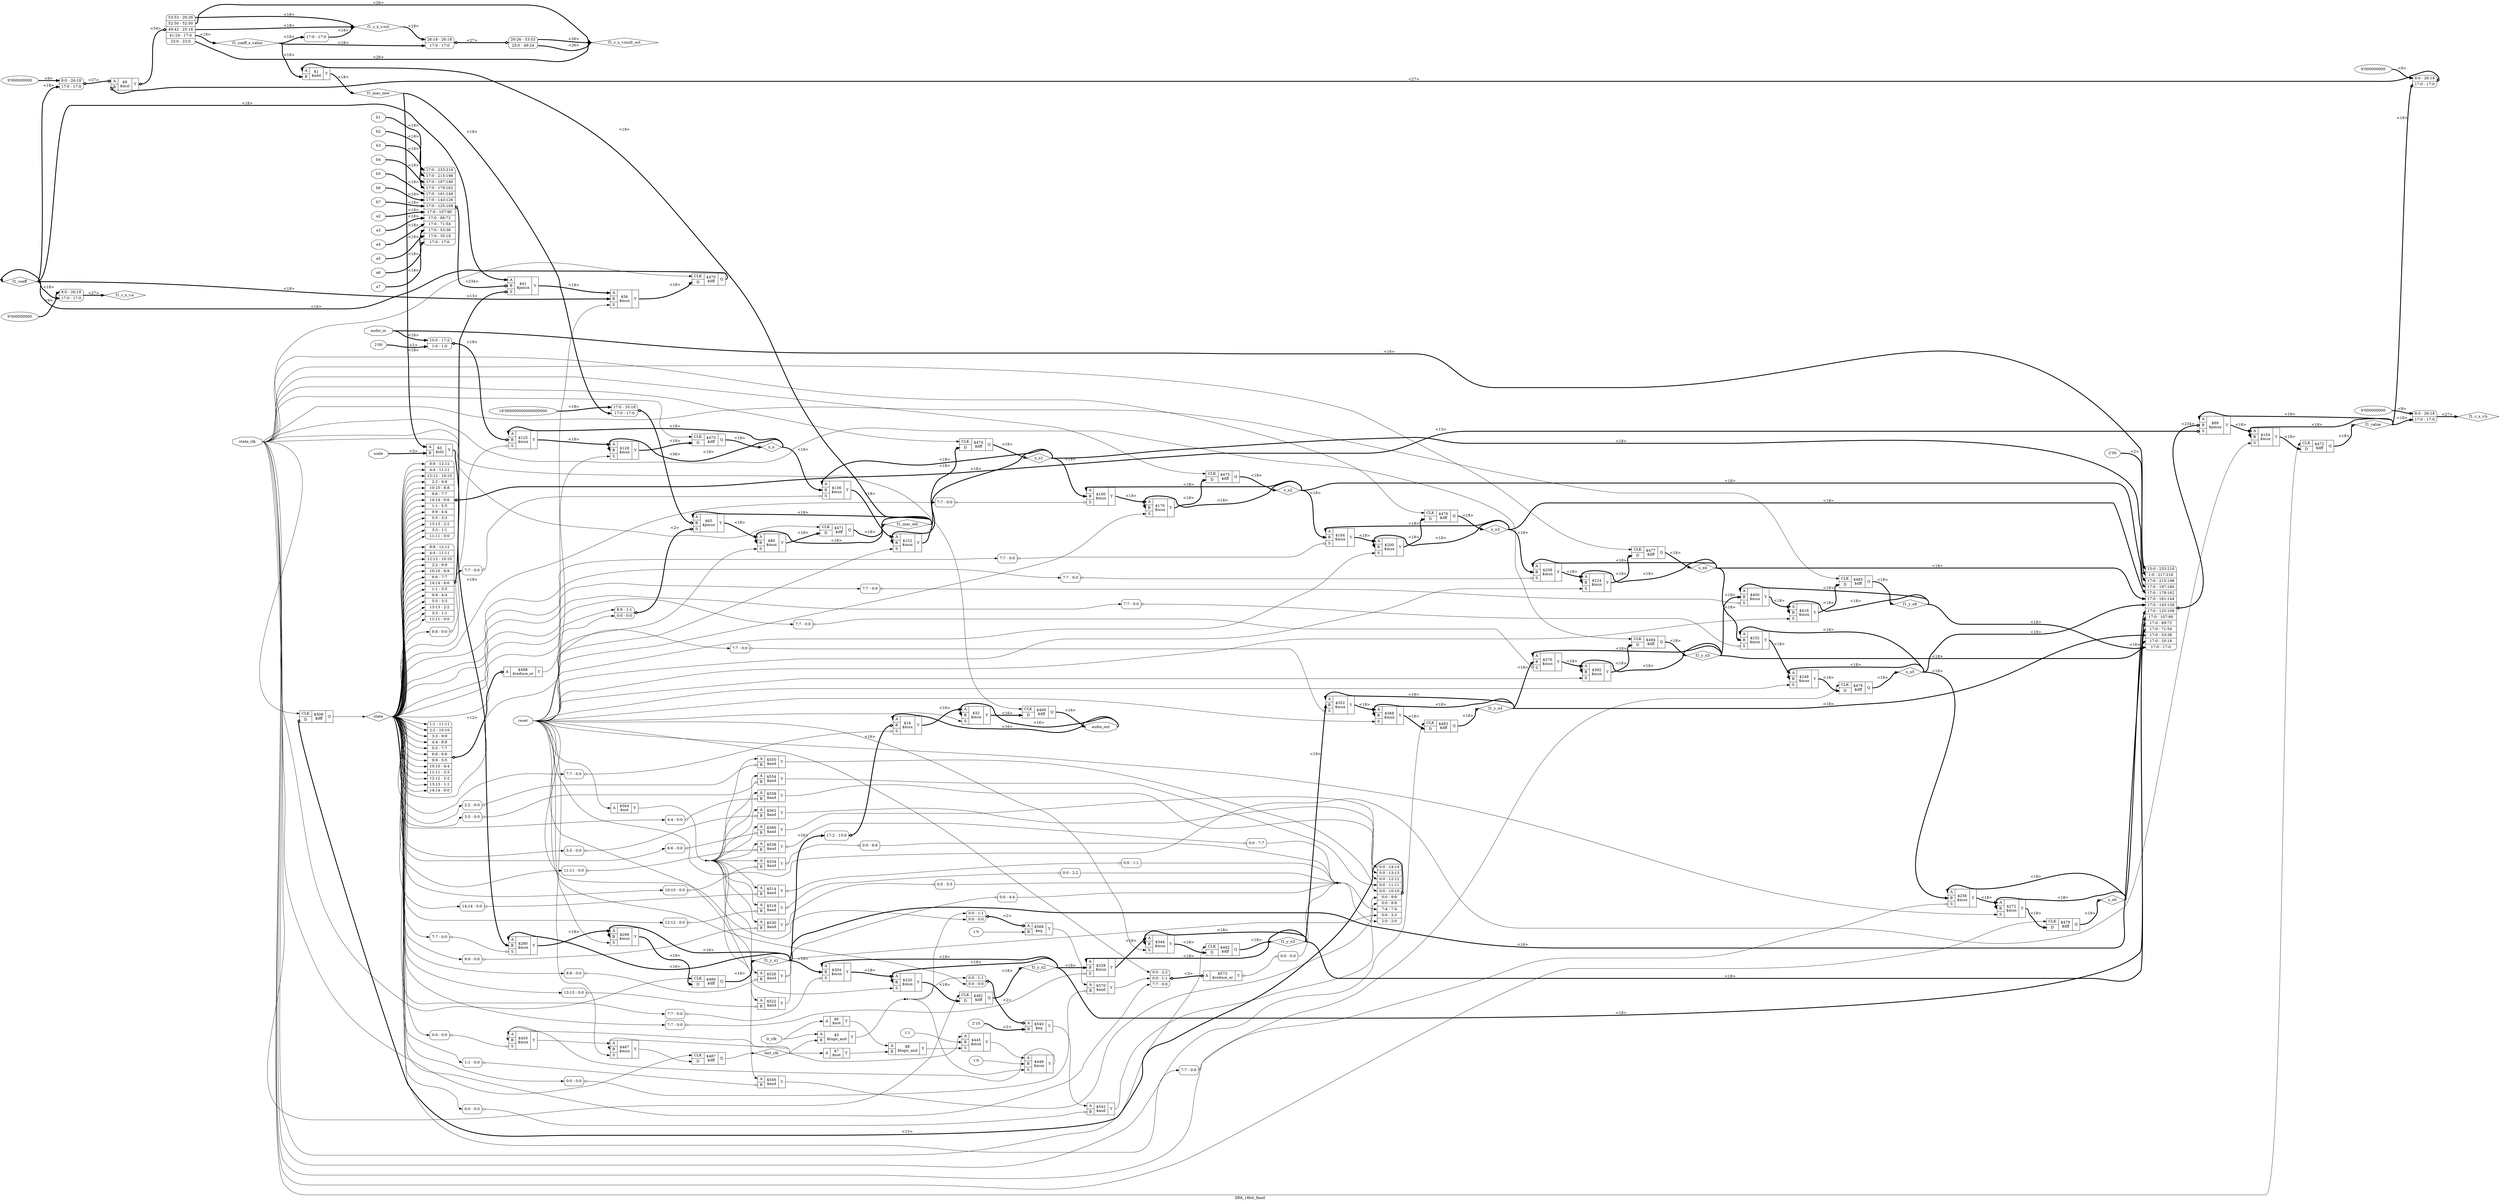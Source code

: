 digraph "IIR6_18bit_fixed" {
label="IIR6_18bit_fixed";
rankdir="LR";
remincross=true;
n3 [ shape=diamond, label="f1_c_x_v.a", color="black", fontcolor="black" ];
n4 [ shape=diamond, label="f1_c_x_v.b", color="black", fontcolor="black" ];
n5 [ shape=diamond, label="f1_c_x_v.mult_out", color="black", fontcolor="black" ];
n26 [ shape=diamond, label="f1_c_x_v.out", color="black", fontcolor="black" ];
n28 [ shape=diamond, label="state", color="black", fontcolor="black" ];
n63 [ shape=diamond, label="last_clk", color="black", fontcolor="black" ];
n65 [ shape=diamond, label="f1_y_n6", color="black", fontcolor="black" ];
n66 [ shape=diamond, label="f1_y_n5", color="black", fontcolor="black" ];
n67 [ shape=diamond, label="f1_y_n4", color="black", fontcolor="black" ];
n68 [ shape=diamond, label="f1_y_n3", color="black", fontcolor="black" ];
n69 [ shape=diamond, label="f1_y_n2", color="black", fontcolor="black" ];
n70 [ shape=diamond, label="f1_y_n1", color="black", fontcolor="black" ];
n71 [ shape=diamond, label="x_n6", color="black", fontcolor="black" ];
n72 [ shape=diamond, label="x_n5", color="black", fontcolor="black" ];
n73 [ shape=diamond, label="x_n4", color="black", fontcolor="black" ];
n74 [ shape=diamond, label="x_n3", color="black", fontcolor="black" ];
n75 [ shape=diamond, label="x_n2", color="black", fontcolor="black" ];
n76 [ shape=diamond, label="x_n1", color="black", fontcolor="black" ];
n77 [ shape=diamond, label="x_n", color="black", fontcolor="black" ];
n78 [ shape=diamond, label="f1_value", color="black", fontcolor="black" ];
n79 [ shape=diamond, label="f1_mac_old", color="black", fontcolor="black" ];
n80 [ shape=diamond, label="f1_coeff", color="black", fontcolor="black" ];
n81 [ shape=diamond, label="f1_coeff_x_value", color="black", fontcolor="black" ];
n82 [ shape=diamond, label="f1_mac_new", color="black", fontcolor="black" ];
n83 [ shape=octagon, label="reset", color="black", fontcolor="black" ];
n84 [ shape=octagon, label="lr_clk", color="black", fontcolor="black" ];
n85 [ shape=octagon, label="state_clk", color="black", fontcolor="black" ];
n86 [ shape=octagon, label="a7", color="black", fontcolor="black" ];
n87 [ shape=octagon, label="a6", color="black", fontcolor="black" ];
n88 [ shape=octagon, label="a5", color="black", fontcolor="black" ];
n89 [ shape=octagon, label="a4", color="black", fontcolor="black" ];
n90 [ shape=octagon, label="a3", color="black", fontcolor="black" ];
n91 [ shape=octagon, label="a2", color="black", fontcolor="black" ];
n92 [ shape=octagon, label="b7", color="black", fontcolor="black" ];
n93 [ shape=octagon, label="b6", color="black", fontcolor="black" ];
n94 [ shape=octagon, label="b5", color="black", fontcolor="black" ];
n95 [ shape=octagon, label="b4", color="black", fontcolor="black" ];
n96 [ shape=octagon, label="b3", color="black", fontcolor="black" ];
n97 [ shape=octagon, label="b2", color="black", fontcolor="black" ];
n98 [ shape=octagon, label="b1", color="black", fontcolor="black" ];
n99 [ shape=octagon, label="scale", color="black", fontcolor="black" ];
n100 [ shape=octagon, label="audio_in", color="black", fontcolor="black" ];
n101 [ shape=octagon, label="audio_out", color="black", fontcolor="black" ];
c105 [ shape=record, label="{{<p102> A|<p103> B}|$546\n$and|{<p104> Y}}" ];
x0 [ shape=record, style=rounded, label="<s0> 1:1 - 0:0 " ];
x0:e -> c105:p103:w [arrowhead=odiamond, arrowtail=odiamond, dir=both, color="black", label=""];
c106 [ shape=record, label="{{<p102> A|<p103> B}|$562\n$and|{<p104> Y}}" ];
x1 [ shape=record, style=rounded, label="<s0> 5:5 - 0:0 " ];
x1:e -> c106:p103:w [arrowhead=odiamond, arrowtail=odiamond, dir=both, color="black", label=""];
c107 [ shape=record, label="{{<p102> A|<p103> B}|$542\n$and|{<p104> Y}}" ];
x2 [ shape=record, style=rounded, label="<s0> 0:0 - 0:0 " ];
x2:e -> c107:p103:w [arrowhead=odiamond, arrowtail=odiamond, dir=both, color="black", label=""];
v3 [ label="2'10" ];
c108 [ shape=record, label="{{<p102> A|<p103> B}|$540\n$eq|{<p104> Y}}" ];
x4 [ shape=record, style=rounded, label="<s1> 0:0 - 1:1 |<s0> 0:0 - 0:0 " ];
x4:e -> c108:p102:w [arrowhead=odiamond, arrowtail=odiamond, dir=both, color="black", style="setlinewidth(3)", label="<2>"];
c109 [ shape=record, label="{{<p102> A|<p103> B}|$538\n$and|{<p104> Y}}" ];
x5 [ shape=record, style=rounded, label="<s0> 0:0 - 7:7 " ];
c109:p104:e -> x5:w [arrowhead=odiamond, arrowtail=odiamond, dir=both, color="black", label=""];
x6 [ shape=record, style=rounded, label="<s0> 11:11 - 0:0 " ];
x6:e -> c109:p103:w [arrowhead=odiamond, arrowtail=odiamond, dir=both, color="black", label=""];
c110 [ shape=record, label="{{<p102> A|<p103> B}|$570\n$and|{<p104> Y}}" ];
x7 [ shape=record, style=rounded, label="<s0> 0:0 - 0:0 " ];
x7:e -> c110:p103:w [arrowhead=odiamond, arrowtail=odiamond, dir=both, color="black", label=""];
c111 [ shape=record, label="{{<p102> A|<p103> B}|$534\n$and|{<p104> Y}}" ];
x8 [ shape=record, style=rounded, label="<s0> 0:0 - 6:6 " ];
c111:p104:e -> x8:w [arrowhead=odiamond, arrowtail=odiamond, dir=both, color="black", label=""];
x9 [ shape=record, style=rounded, label="<s0> 10:10 - 0:0 " ];
x9:e -> c111:p103:w [arrowhead=odiamond, arrowtail=odiamond, dir=both, color="black", label=""];
c112 [ shape=record, label="{{<p102> A|<p103> B}|$558\n$and|{<p104> Y}}" ];
x10 [ shape=record, style=rounded, label="<s0> 4:4 - 0:0 " ];
x10:e -> c112:p103:w [arrowhead=odiamond, arrowtail=odiamond, dir=both, color="black", label=""];
c113 [ shape=record, label="{{<p102> A|<p103> B}|$530\n$and|{<p104> Y}}" ];
x11 [ shape=record, style=rounded, label="<s0> 0:0 - 5:5 " ];
c113:p104:e -> x11:w [arrowhead=odiamond, arrowtail=odiamond, dir=both, color="black", label=""];
x12 [ shape=record, style=rounded, label="<s0> 9:9 - 0:0 " ];
x12:e -> c113:p103:w [arrowhead=odiamond, arrowtail=odiamond, dir=both, color="black", label=""];
v13 [ label="1'0" ];
c114 [ shape=record, label="{{<p102> A|<p103> B}|$568\n$eq|{<p104> Y}}" ];
x14 [ shape=record, style=rounded, label="<s1> 0:0 - 1:1 |<s0> 0:0 - 0:0 " ];
x14:e -> c114:p102:w [arrowhead=odiamond, arrowtail=odiamond, dir=both, color="black", style="setlinewidth(3)", label="<2>"];
c115 [ shape=record, label="{{<p102> A|<p103> B}|$526\n$and|{<p104> Y}}" ];
x15 [ shape=record, style=rounded, label="<s0> 0:0 - 4:4 " ];
c115:p104:e -> x15:w [arrowhead=odiamond, arrowtail=odiamond, dir=both, color="black", label=""];
x16 [ shape=record, style=rounded, label="<s0> 8:8 - 0:0 " ];
x16:e -> c115:p103:w [arrowhead=odiamond, arrowtail=odiamond, dir=both, color="black", label=""];
c116 [ shape=record, label="{{<p102> A|<p103> B}|$554\n$and|{<p104> Y}}" ];
x17 [ shape=record, style=rounded, label="<s0> 3:3 - 0:0 " ];
x17:e -> c116:p103:w [arrowhead=odiamond, arrowtail=odiamond, dir=both, color="black", label=""];
c117 [ shape=record, label="{{<p102> A|<p103> B}|$522\n$and|{<p104> Y}}" ];
x18 [ shape=record, style=rounded, label="<s0> 13:13 - 0:0 " ];
x18:e -> c117:p103:w [arrowhead=odiamond, arrowtail=odiamond, dir=both, color="black", label=""];
c118 [ shape=record, label="{{<p102> A|<p103> B}|$566\n$and|{<p104> Y}}" ];
x19 [ shape=record, style=rounded, label="<s0> 6:6 - 0:0 " ];
x19:e -> c118:p103:w [arrowhead=odiamond, arrowtail=odiamond, dir=both, color="black", label=""];
c119 [ shape=record, label="{{<p102> A|<p103> B}|$518\n$and|{<p104> Y}}" ];
x20 [ shape=record, style=rounded, label="<s0> 0:0 - 2:2 " ];
c119:p104:e -> x20:w [arrowhead=odiamond, arrowtail=odiamond, dir=both, color="black", label=""];
x21 [ shape=record, style=rounded, label="<s0> 12:12 - 0:0 " ];
x21:e -> c119:p103:w [arrowhead=odiamond, arrowtail=odiamond, dir=both, color="black", label=""];
c120 [ shape=record, label="{{<p102> A|<p103> B}|$550\n$and|{<p104> Y}}" ];
x22 [ shape=record, style=rounded, label="<s0> 2:2 - 0:0 " ];
x22:e -> c120:p103:w [arrowhead=odiamond, arrowtail=odiamond, dir=both, color="black", label=""];
c121 [ shape=record, label="{{<p102> A|<p103> B}|$514\n$and|{<p104> Y}}" ];
x23 [ shape=record, style=rounded, label="<s0> 0:0 - 1:1 " ];
c121:p104:e -> x23:w [arrowhead=odiamond, arrowtail=odiamond, dir=both, color="black", label=""];
x24 [ shape=record, style=rounded, label="<s0> 14:14 - 0:0 " ];
x24:e -> c121:p103:w [arrowhead=odiamond, arrowtail=odiamond, dir=both, color="black", label=""];
c122 [ shape=record, label="{{<p102> A}|$564\n$not|{<p104> Y}}" ];
c126 [ shape=record, label="{{<p123> CLK|<p124> D}|$508\n$dff|{<p125> Q}}" ];
x25 [ shape=record, style=rounded, label="<s9> 0:0 - 14:14 |<s8> 0:0 - 13:13 |<s7> 0:0 - 12:12 |<s6> 0:0 - 11:11 |<s5> 0:0 - 10:10 |<s4> 0:0 - 9:9 |<s3> 0:0 - 8:8 |<s2> 7:4 - 7:4 |<s1> 0:0 - 3:3 |<s0> 2:0 - 2:0 " ];
x25:e -> c126:p124:w [arrowhead=odiamond, arrowtail=odiamond, dir=both, color="black", style="setlinewidth(3)", label="<15>"];
c128 [ shape=record, label="{{<p102> A|<p103> B|<p127> S}|$320\n$mux|{<p104> Y}}" ];
c129 [ shape=record, label="{{<p123> CLK|<p124> D}|$485\n$dff|{<p125> Q}}" ];
c130 [ shape=record, label="{{<p123> CLK|<p124> D}|$484\n$dff|{<p125> Q}}" ];
c131 [ shape=record, label="{{<p102> A|<p103> B|<p127> S}|$304\n$mux|{<p104> Y}}" ];
x26 [ shape=record, style=rounded, label="<s0> 7:7 - 0:0 " ];
x26:e -> c131:p127:w [arrowhead=odiamond, arrowtail=odiamond, dir=both, color="black", label=""];
c132 [ shape=record, label="{{<p123> CLK|<p124> D}|$483\n$dff|{<p125> Q}}" ];
c133 [ shape=record, label="{{<p102> A|<p103> B|<p127> S}|$296\n$mux|{<p104> Y}}" ];
c134 [ shape=record, label="{{<p102> A|<p103> B|<p127> S}|$376\n$mux|{<p104> Y}}" ];
x27 [ shape=record, style=rounded, label="<s0> 7:7 - 0:0 " ];
x27:e -> c134:p127:w [arrowhead=odiamond, arrowtail=odiamond, dir=both, color="black", label=""];
c135 [ shape=record, label="{{<p123> CLK|<p124> D}|$482\n$dff|{<p125> Q}}" ];
c136 [ shape=record, label="{{<p102> A|<p103> B|<p127> S}|$368\n$mux|{<p104> Y}}" ];
v30 [ label="2'00" ];
c137 [ shape=record, label="{{<p102> A|<p103> B|<p127> S}|$89\n$pmux|{<p104> Y}}" ];
x28 [ shape=record, style=rounded, label="<s12> 8:8 - 12:12 |<s11> 4:4 - 11:11 |<s10> 12:12 - 10:10 |<s9> 2:2 - 9:9 |<s8> 10:10 - 8:8 |<s7> 6:6 - 7:7 |<s6> 14:14 - 6:6 |<s5> 1:1 - 5:5 |<s4> 9:9 - 4:4 |<s3> 5:5 - 3:3 |<s2> 13:13 - 2:2 |<s1> 3:3 - 1:1 |<s0> 11:11 - 0:0 " ];
x28:e -> c137:p127:w [arrowhead=odiamond, arrowtail=odiamond, dir=both, color="black", style="setlinewidth(3)", label="<13>"];
x29 [ shape=record, style=rounded, label="<s13> 15:0 - 233:218 |<s12> 1:0 - 217:216 |<s11> 17:0 - 215:198 |<s10> 17:0 - 197:180 |<s9> 17:0 - 179:162 |<s8> 17:0 - 161:144 |<s7> 17:0 - 143:126 |<s6> 17:0 - 125:108 |<s5> 17:0 - 107:90 |<s4> 17:0 - 89:72 |<s3> 17:0 - 71:54 |<s2> 17:0 - 53:36 |<s1> 17:0 - 35:18 |<s0> 17:0 - 17:0 " ];
x29:e -> c137:p103:w [arrowhead=odiamond, arrowtail=odiamond, dir=both, color="black", style="setlinewidth(3)", label="<234>"];
c138 [ shape=record, label="{{<p123> CLK|<p124> D}|$481\n$dff|{<p125> Q}}" ];
c139 [ shape=record, label="{{<p102> A|<p103> B|<p127> S}|$80\n$mux|{<p104> Y}}" ];
c140 [ shape=record, label="{{<p102> A|<p103> B|<p127> S}|$208\n$mux|{<p104> Y}}" ];
x31 [ shape=record, style=rounded, label="<s0> 7:7 - 0:0 " ];
x31:e -> c140:p127:w [arrowhead=odiamond, arrowtail=odiamond, dir=both, color="black", label=""];
c141 [ shape=record, label="{{<p123> CLK|<p124> D}|$480\n$dff|{<p125> Q}}" ];
c142 [ shape=record, label="{{<p102> A|<p103> B|<p127> S}|$200\n$mux|{<p104> Y}}" ];
c143 [ shape=record, label="{{<p123> CLK|<p124> D}|$479\n$dff|{<p125> Q}}" ];
c144 [ shape=record, label="{{<p123> CLK|<p124> D}|$478\n$dff|{<p125> Q}}" ];
c145 [ shape=record, label="{{<p123> CLK|<p124> D}|$477\n$dff|{<p125> Q}}" ];
c146 [ shape=record, label="{{<p123> CLK|<p124> D}|$476\n$dff|{<p125> Q}}" ];
c147 [ shape=record, label="{{<p123> CLK|<p124> D}|$475\n$dff|{<p125> Q}}" ];
c148 [ shape=record, label="{{<p123> CLK|<p124> D}|$474\n$dff|{<p125> Q}}" ];
c149 [ shape=record, label="{{<p123> CLK|<p124> D}|$473\n$dff|{<p125> Q}}" ];
c150 [ shape=record, label="{{<p102> A}|$488\n$reduce_or|{<p104> Y}}" ];
x32 [ shape=record, style=rounded, label="<s11> 1:1 - 11:11 |<s10> 2:2 - 10:10 |<s9> 3:3 - 9:9 |<s8> 4:4 - 8:8 |<s7> 5:5 - 7:7 |<s6> 6:6 - 6:6 |<s5> 9:9 - 5:5 |<s4> 10:10 - 4:4 |<s3> 11:11 - 3:3 |<s2> 12:12 - 2:2 |<s1> 13:13 - 1:1 |<s0> 14:14 - 0:0 " ];
x32:e -> c150:p102:w [arrowhead=odiamond, arrowtail=odiamond, dir=both, color="black", style="setlinewidth(3)", label="<12>"];
c151 [ shape=record, label="{{<p102> A|<p103> B|<p127> S}|$280\n$mux|{<p104> Y}}" ];
x33 [ shape=record, style=rounded, label="<s0> 7:7 - 0:0 " ];
x33:e -> c151:p127:w [arrowhead=odiamond, arrowtail=odiamond, dir=both, color="black", label=""];
v36 [ label="18'000000000000000000" ];
c152 [ shape=record, label="{{<p102> A|<p103> B|<p127> S}|$65\n$pmux|{<p104> Y}}" ];
x34 [ shape=record, style=rounded, label="<s1> 8:8 - 1:1 |<s0> 0:0 - 0:0 " ];
x34:e -> c152:p127:w [arrowhead=odiamond, arrowtail=odiamond, dir=both, color="black", style="setlinewidth(3)", label="<2>"];
x35 [ shape=record, style=rounded, label="<s1> 17:0 - 35:18 |<s0> 17:0 - 17:0 " ];
x35:e -> c152:p103:w [arrowhead=odiamond, arrowtail=odiamond, dir=both, color="black", style="setlinewidth(3)", label="<36>"];
c153 [ shape=record, label="{{<p123> CLK|<p124> D}|$472\n$dff|{<p125> Q}}" ];
c154 [ shape=record, label="{{<p102> A|<p103> B|<p127> S}|$56\n$mux|{<p104> Y}}" ];
c155 [ shape=record, label="{{<p102> A|<p103> B|<p127> S}|$272\n$mux|{<p104> Y}}" ];
c156 [ shape=record, label="{{<p102> A}|$573\n$reduce_or|{<p104> Y}}" ];
x37 [ shape=record, style=rounded, label="<s0> 0:0 - 0:0 " ];
c156:p104:e -> x37:w [arrowhead=odiamond, arrowtail=odiamond, dir=both, color="black", label=""];
x38 [ shape=record, style=rounded, label="<s2> 0:0 - 2:2 |<s1> 0:0 - 1:1 |<s0> 7:7 - 0:0 " ];
x38:e -> c156:p102:w [arrowhead=odiamond, arrowtail=odiamond, dir=both, color="black", style="setlinewidth(3)", label="<3>"];
c157 [ shape=record, label="{{<p102> A|<p103> B|<p127> S}|$416\n$mux|{<p104> Y}}" ];
c158 [ shape=record, label="{{<p102> A|<p103> B|<p127> S}|$184\n$mux|{<p104> Y}}" ];
x39 [ shape=record, style=rounded, label="<s0> 7:7 - 0:0 " ];
x39:e -> c158:p127:w [arrowhead=odiamond, arrowtail=odiamond, dir=both, color="black", label=""];
c159 [ shape=record, label="{{<p102> A|<p103> B|<p127> S}|$352\n$mux|{<p104> Y}}" ];
x40 [ shape=record, style=rounded, label="<s0> 7:7 - 0:0 " ];
x40:e -> c159:p127:w [arrowhead=odiamond, arrowtail=odiamond, dir=both, color="black", label=""];
c160 [ shape=record, label="{{<p102> A|<p103> B|<p127> S}|$176\n$mux|{<p104> Y}}" ];
c161 [ shape=record, label="{{<p123> CLK|<p124> D}|$471\n$dff|{<p125> Q}}" ];
c162 [ shape=record, label="{{<p102> A|<p103> B|<p127> S}|$344\n$mux|{<p104> Y}}" ];
c163 [ shape=record, label="{{<p123> CLK|<p124> D}|$470\n$dff|{<p125> Q}}" ];
c164 [ shape=record, label="{{<p123> CLK|<p124> D}|$469\n$dff|{<p125> Q}}" ];
c165 [ shape=record, label="{{<p102> A|<p103> B|<p127> S}|$467\n$mux|{<p104> Y}}" ];
v41 [ label="1'1" ];
c166 [ shape=record, label="{{<p102> A|<p103> B|<p127> S}|$445\n$mux|{<p104> Y}}" ];
c167 [ shape=record, label="{{<p102> A|<p103> B|<p127> S}|$41\n$pmux|{<p104> Y}}" ];
x42 [ shape=record, style=rounded, label="<s12> 8:8 - 12:12 |<s11> 4:4 - 11:11 |<s10> 12:12 - 10:10 |<s9> 2:2 - 9:9 |<s8> 10:10 - 8:8 |<s7> 6:6 - 7:7 |<s6> 14:14 - 6:6 |<s5> 1:1 - 5:5 |<s4> 9:9 - 4:4 |<s3> 5:5 - 3:3 |<s2> 13:13 - 2:2 |<s1> 3:3 - 1:1 |<s0> 11:11 - 0:0 " ];
x42:e -> c167:p127:w [arrowhead=odiamond, arrowtail=odiamond, dir=both, color="black", style="setlinewidth(3)", label="<13>"];
x43 [ shape=record, style=rounded, label="<s12> 17:0 - 233:216 |<s11> 17:0 - 215:198 |<s10> 17:0 - 197:180 |<s9> 17:0 - 179:162 |<s8> 17:0 - 161:144 |<s7> 17:0 - 143:126 |<s6> 17:0 - 125:108 |<s5> 17:0 - 107:90 |<s4> 17:0 - 89:72 |<s3> 17:0 - 71:54 |<s2> 17:0 - 53:36 |<s1> 17:0 - 35:18 |<s0> 17:0 - 17:0 " ];
x43:e -> c167:p103:w [arrowhead=odiamond, arrowtail=odiamond, dir=both, color="black", style="setlinewidth(3)", label="<234>"];
v44 [ label="1'0" ];
c168 [ shape=record, label="{{<p102> A|<p103> B|<p127> S}|$448\n$mux|{<p104> Y}}" ];
c169 [ shape=record, label="{{<p102> A|<p103> B|<p127> S}|$32\n$mux|{<p104> Y}}" ];
c170 [ shape=record, label="{{<p102> A|<p103> B|<p127> S}|$104\n$mux|{<p104> Y}}" ];
c171 [ shape=record, label="{{<p102> A|<p103> B|<p127> S}|$224\n$mux|{<p104> Y}}" ];
v47 [ label="2'00" ];
c172 [ shape=record, label="{{<p102> A|<p103> B|<p127> S}|$125\n$mux|{<p104> Y}}" ];
x45 [ shape=record, style=rounded, label="<s0> 8:8 - 0:0 " ];
x45:e -> c172:p127:w [arrowhead=odiamond, arrowtail=odiamond, dir=both, color="black", label=""];
x46 [ shape=record, style=rounded, label="<s1> 15:0 - 17:2 |<s0> 1:0 - 1:0 " ];
x46:e -> c172:p103:w [arrowhead=odiamond, arrowtail=odiamond, dir=both, color="black", style="setlinewidth(3)", label="<18>"];
c173 [ shape=record, label="{{<p102> A|<p103> B|<p127> S}|$256\n$mux|{<p104> Y}}" ];
x48 [ shape=record, style=rounded, label="<s0> 7:7 - 0:0 " ];
x48:e -> c173:p127:w [arrowhead=odiamond, arrowtail=odiamond, dir=both, color="black", label=""];
c174 [ shape=record, label="{{<p102> A|<p103> B|<p127> S}|$128\n$mux|{<p104> Y}}" ];
c175 [ shape=record, label="{{<p102> A|<p103> B|<p127> S}|$248\n$mux|{<p104> Y}}" ];
c176 [ shape=record, label="{{<p102> A|<p103> B|<p127> S}|$160\n$mux|{<p104> Y}}" ];
x49 [ shape=record, style=rounded, label="<s0> 7:7 - 0:0 " ];
x49:e -> c176:p127:w [arrowhead=odiamond, arrowtail=odiamond, dir=both, color="black", label=""];
c177 [ shape=record, label="{{<p102> A|<p103> B|<p127> S}|$392\n$mux|{<p104> Y}}" ];
c178 [ shape=record, label="{{<p102> A|<p103> B|<p127> S}|$152\n$mux|{<p104> Y}}" ];
c179 [ shape=record, label="{{<p102> A|<p103> B|<p127> S}|$136\n$mux|{<p104> Y}}" ];
x50 [ shape=record, style=rounded, label="<s0> 7:7 - 0:0 " ];
x50:e -> c179:p127:w [arrowhead=odiamond, arrowtail=odiamond, dir=both, color="black", label=""];
c180 [ shape=record, label="{{<p102> A|<p103> B|<p127> S}|$232\n$mux|{<p104> Y}}" ];
x51 [ shape=record, style=rounded, label="<s0> 7:7 - 0:0 " ];
x51:e -> c180:p127:w [arrowhead=odiamond, arrowtail=odiamond, dir=both, color="black", label=""];
c181 [ shape=record, label="{{<p102> A|<p103> B|<p127> S}|$400\n$mux|{<p104> Y}}" ];
x52 [ shape=record, style=rounded, label="<s0> 7:7 - 0:0 " ];
x52:e -> c181:p127:w [arrowhead=odiamond, arrowtail=odiamond, dir=both, color="black", label=""];
c182 [ shape=record, label="{{<p102> A|<p103> B|<p127> S}|$328\n$mux|{<p104> Y}}" ];
x53 [ shape=record, style=rounded, label="<s0> 7:7 - 0:0 " ];
x53:e -> c182:p127:w [arrowhead=odiamond, arrowtail=odiamond, dir=both, color="black", label=""];
c183 [ shape=record, label="{{<p102> A|<p103> B|<p127> S}|$16\n$mux|{<p104> Y}}" ];
x54 [ shape=record, style=rounded, label="<s0> 7:7 - 0:0 " ];
x54:e -> c183:p127:w [arrowhead=odiamond, arrowtail=odiamond, dir=both, color="black", label=""];
x55 [ shape=record, style=rounded, label="<s0> 17:2 - 15:0 " ];
x55:e -> c183:p103:w [arrowhead=odiamond, arrowtail=odiamond, dir=both, color="black", style="setlinewidth(3)", label="<16>"];
c184 [ shape=record, label="{{<p102> A|<p103> B|<p127> S}|$450\n$mux|{<p104> Y}}" ];
x56 [ shape=record, style=rounded, label="<s0> 0:0 - 0:0 " ];
x56:e -> c184:p127:w [arrowhead=odiamond, arrowtail=odiamond, dir=both, color="black", label=""];
c185 [ shape=record, label="{{<p102> A|<p103> B}|$8\n$logic_and|{<p104> Y}}" ];
c186 [ shape=record, label="{{<p102> A}|$7\n$not|{<p104> Y}}" ];
c187 [ shape=record, label="{{<p102> A}|$6\n$not|{<p104> Y}}" ];
c188 [ shape=record, label="{{<p102> A|<p103> B}|$5\n$logic_and|{<p104> Y}}" ];
c189 [ shape=record, label="{{<p123> CLK|<p124> D}|$487\n$dff|{<p125> Q}}" ];
c190 [ shape=record, label="{{<p102> A|<p103> B}|$3\n$shl|{<p104> Y}}" ];
c191 [ shape=record, label="{{<p102> A|<p103> B}|$1\n$add|{<p104> Y}}" ];
v59 [ label="9'000000000" ];
v61 [ label="9'000000000" ];
c192 [ shape=record, label="{{<p102> A|<p103> B}|$9\n$mul|{<p104> Y}}" ];
x57 [ shape=record, style=rounded, label="<s4> 53:53 - 26:26 |<s3> 52:50 - 52:50 |<s2> 49:42 - 25:18 |<s1> 41:24 - 17:0 |<s0> 23:0 - 23:0 " ];
c192:p104:e -> x57:w [arrowhead=odiamond, arrowtail=odiamond, dir=both, color="black", style="setlinewidth(3)", label="<54>"];
x58 [ shape=record, style=rounded, label="<s1> 8:0 - 26:18 |<s0> 17:0 - 17:0 " ];
x58:e -> c192:p103:w [arrowhead=odiamond, arrowtail=odiamond, dir=both, color="black", style="setlinewidth(3)", label="<27>"];
x60 [ shape=record, style=rounded, label="<s1> 8:0 - 26:18 |<s0> 17:0 - 17:0 " ];
x60:e -> c192:p102:w [arrowhead=odiamond, arrowtail=odiamond, dir=both, color="black", style="setlinewidth(3)", label="<27>"];
v63 [ label="9'000000000" ];
x62 [ shape=record, style=rounded, label="<s1> 8:0 - 26:18 |<s0> 17:0 - 17:0 " ];
v65 [ label="9'000000000" ];
x64 [ shape=record, style=rounded, label="<s1> 8:0 - 26:18 |<s0> 17:0 - 17:0 " ];
x66 [ shape=record, style=rounded, label="<s1> 26:18 - 26:18 |<s0> 17:0 - 17:0 " ];
x67 [ shape=record, style=rounded, label="<s1> 26:26 - 53:53 |<s0> 25:0 - 49:24 " ];
x66:e -> x67:w [arrowhead=odiamond, arrowtail=odiamond, dir=both, color="black", style="setlinewidth(3)", label="<27>"];
x68 [ shape=record, style=rounded, label="<s0> 17:0 - 17:0 " ];
c176:p104:e -> c160:p102:w [color="black", style="setlinewidth(3)", label="<18>"];
n100:e -> x29:s13:w [color="black", style="setlinewidth(3)", label="<16>"];
n100:e -> x46:s1:w [color="black", style="setlinewidth(3)", label="<16>"];
c164:p125:e -> n101:w [color="black", style="setlinewidth(3)", label="<16>"];
n101:e -> c169:p103:w [color="black", style="setlinewidth(3)", label="<16>"];
n101:e -> c183:p102:w [color="black", style="setlinewidth(3)", label="<16>"];
c181:p104:e -> c157:p102:w [color="black", style="setlinewidth(3)", label="<18>"];
c158:p104:e -> c142:p102:w [color="black", style="setlinewidth(3)", label="<18>"];
c180:p104:e -> c175:p102:w [color="black", style="setlinewidth(3)", label="<18>"];
c134:p104:e -> c177:p102:w [color="black", style="setlinewidth(3)", label="<18>"];
c151:p104:e -> c133:p102:w [color="black", style="setlinewidth(3)", label="<18>"];
c173:p104:e -> c155:p102:w [color="black", style="setlinewidth(3)", label="<18>"];
c152:p104:e -> c139:p102:w [color="black", style="setlinewidth(3)", label="<18>"];
c167:p104:e -> c154:p102:w [color="black", style="setlinewidth(3)", label="<18>"];
c107:p104:e -> x25:s3:w [color="black", label=""];
n2 [ shape=point ];
x11:s0:e -> n2:w [color="black", label=""];
x15:s0:e -> n2:w [color="black", label=""];
x20:s0:e -> n2:w [color="black", label=""];
x23:s0:e -> n2:w [color="black", label=""];
x37:s0:e -> n2:w [color="black", label=""];
x5:s0:e -> n2:w [color="black", label=""];
x8:s0:e -> n2:w [color="black", label=""];
n2:e -> x25:s0:w [color="black", label=""];
n2:e -> x25:s2:w [color="black", label=""];
c168:p104:e -> c184:p103:w [color="black", label=""];
c179:p104:e -> c178:p102:w [color="black", style="setlinewidth(3)", label="<18>"];
c117:p104:e -> x25:s1:w [color="black", label=""];
c105:p104:e -> x25:s4:w [color="black", label=""];
c108:p104:e -> c107:p102:w [color="black", label=""];
c120:p104:e -> x25:s5:w [color="black", label=""];
x57:s2:e -> n26:w [color="black", style="setlinewidth(3)", label="<18>"];
x57:s4:e -> n26:w [color="black", style="setlinewidth(3)", label="<18>"];
x68:s0:e -> n26:w [color="black", style="setlinewidth(3)", label="<18>"];
n26:e -> x66:s1:w [color="black", style="setlinewidth(3)", label="<18>"];
c116:p104:e -> x25:s6:w [color="black", label=""];
c126:p125:e -> n28:w [color="black", label=""];
n28:e -> x0:s0:w [color="black", label=""];
n28:e -> x10:s0:w [color="black", label=""];
n28:e -> x12:s0:w [color="black", label=""];
n28:e -> x16:s0:w [color="black", label=""];
n28:e -> x17:s0:w [color="black", label=""];
n28:e -> x18:s0:w [color="black", label=""];
n28:e -> x19:s0:w [color="black", label=""];
n28:e -> x1:s0:w [color="black", label=""];
n28:e -> x21:s0:w [color="black", label=""];
n28:e -> x22:s0:w [color="black", label=""];
n28:e -> x24:s0:w [color="black", label=""];
n28:e -> x26:s0:w [color="black", label=""];
n28:e -> x27:s0:w [color="black", label=""];
n28:e -> x28:s0:w [color="black", label=""];
n28:e -> x28:s1:w [color="black", label=""];
n28:e -> x28:s10:w [color="black", label=""];
n28:e -> x28:s11:w [color="black", label=""];
n28:e -> x28:s12:w [color="black", label=""];
n28:e -> x28:s2:w [color="black", label=""];
n28:e -> x28:s3:w [color="black", label=""];
n28:e -> x28:s4:w [color="black", label=""];
n28:e -> x28:s5:w [color="black", label=""];
n28:e -> x28:s6:w [color="black", label=""];
n28:e -> x28:s7:w [color="black", label=""];
n28:e -> x28:s8:w [color="black", label=""];
n28:e -> x28:s9:w [color="black", label=""];
n28:e -> x2:s0:w [color="black", label=""];
n28:e -> x31:s0:w [color="black", label=""];
n28:e -> x32:s0:w [color="black", label=""];
n28:e -> x32:s1:w [color="black", label=""];
n28:e -> x32:s10:w [color="black", label=""];
n28:e -> x32:s11:w [color="black", label=""];
n28:e -> x32:s2:w [color="black", label=""];
n28:e -> x32:s3:w [color="black", label=""];
n28:e -> x32:s4:w [color="black", label=""];
n28:e -> x32:s5:w [color="black", label=""];
n28:e -> x32:s6:w [color="black", label=""];
n28:e -> x32:s7:w [color="black", label=""];
n28:e -> x32:s8:w [color="black", label=""];
n28:e -> x32:s9:w [color="black", label=""];
n28:e -> x33:s0:w [color="black", label=""];
n28:e -> x34:s1:w [color="black", label=""];
n28:e -> x38:s0:w [color="black", label=""];
n28:e -> x39:s0:w [color="black", label=""];
n28:e -> x40:s0:w [color="black", label=""];
n28:e -> x42:s0:w [color="black", label=""];
n28:e -> x42:s1:w [color="black", label=""];
n28:e -> x42:s10:w [color="black", label=""];
n28:e -> x42:s11:w [color="black", label=""];
n28:e -> x42:s12:w [color="black", label=""];
n28:e -> x42:s2:w [color="black", label=""];
n28:e -> x42:s3:w [color="black", label=""];
n28:e -> x42:s4:w [color="black", label=""];
n28:e -> x42:s5:w [color="black", label=""];
n28:e -> x42:s6:w [color="black", label=""];
n28:e -> x42:s7:w [color="black", label=""];
n28:e -> x42:s8:w [color="black", label=""];
n28:e -> x42:s9:w [color="black", label=""];
n28:e -> x45:s0:w [color="black", label=""];
n28:e -> x48:s0:w [color="black", label=""];
n28:e -> x49:s0:w [color="black", label=""];
n28:e -> x50:s0:w [color="black", label=""];
n28:e -> x51:s0:w [color="black", label=""];
n28:e -> x52:s0:w [color="black", label=""];
n28:e -> x53:s0:w [color="black", label=""];
n28:e -> x54:s0:w [color="black", label=""];
n28:e -> x56:s0:w [color="black", label=""];
n28:e -> x6:s0:w [color="black", label=""];
n28:e -> x7:s0:w [color="black", label=""];
n28:e -> x9:s0:w [color="black", label=""];
c112:p104:e -> x25:s7:w [color="black", label=""];
x62:e -> n3:w [color="black", style="setlinewidth(3)", label="<27>"];
c131:p104:e -> c128:p102:w [color="black", style="setlinewidth(3)", label="<18>"];
c106:p104:e -> x25:s8:w [color="black", label=""];
n32 [ shape=point ];
c122:p104:e -> n32:w [color="black", label=""];
n32:e -> c105:p102:w [color="black", label=""];
n32:e -> c106:p102:w [color="black", label=""];
n32:e -> c109:p102:w [color="black", label=""];
n32:e -> c111:p102:w [color="black", label=""];
n32:e -> c112:p102:w [color="black", label=""];
n32:e -> c113:p102:w [color="black", label=""];
n32:e -> c115:p102:w [color="black", label=""];
n32:e -> c116:p102:w [color="black", label=""];
n32:e -> c117:p102:w [color="black", label=""];
n32:e -> c118:p102:w [color="black", label=""];
n32:e -> c119:p102:w [color="black", label=""];
n32:e -> c120:p102:w [color="black", label=""];
n32:e -> c121:p102:w [color="black", label=""];
c118:p104:e -> x25:s9:w [color="black", label=""];
c114:p104:e -> c110:p102:w [color="black", label=""];
c183:p104:e -> c169:p102:w [color="black", style="setlinewidth(3)", label="<16>"];
c110:p104:e -> x38:s1:w [color="black", label=""];
c185:p104:e -> c166:p127:w [color="black", label=""];
c186:p104:e -> c185:p103:w [color="black", label=""];
c187:p104:e -> c185:p102:w [color="black", label=""];
x64:e -> n4:w [color="black", style="setlinewidth(3)", label="<27>"];
n40 [ shape=point ];
c188:p104:e -> n40:w [color="black", label=""];
n40:e -> c168:p127:w [color="black", label=""];
n40:e -> x14:s1:w [color="black", label=""];
n40:e -> x4:s1:w [color="black", label=""];
c166:p104:e -> c168:p102:w [color="black", label=""];
c190:p104:e -> c151:p103:w [color="black", style="setlinewidth(3)", label="<18>"];
c165:p104:e -> c189:p124:w [color="black", label=""];
c184:p104:e -> c165:p102:w [color="black", label=""];
c157:p104:e -> c129:p124:w [color="black", style="setlinewidth(3)", label="<18>"];
c177:p104:e -> c130:p124:w [color="black", style="setlinewidth(3)", label="<18>"];
c136:p104:e -> c132:p124:w [color="black", style="setlinewidth(3)", label="<18>"];
c162:p104:e -> c135:p124:w [color="black", style="setlinewidth(3)", label="<18>"];
c128:p104:e -> c138:p124:w [color="black", style="setlinewidth(3)", label="<18>"];
x57:s0:e -> n5:w [color="black", style="setlinewidth(3)", label="<26>"];
x57:s3:e -> n5:w [color="black", style="setlinewidth(3)", label="<26>"];
x67:s0:e -> n5:w [color="black", style="setlinewidth(3)", label="<26>"];
x67:s1:e -> n5:w [color="black", style="setlinewidth(3)", label="<26>"];
c133:p104:e -> c141:p124:w [color="black", style="setlinewidth(3)", label="<18>"];
c155:p104:e -> c143:p124:w [color="black", style="setlinewidth(3)", label="<18>"];
c175:p104:e -> c144:p124:w [color="black", style="setlinewidth(3)", label="<18>"];
c171:p104:e -> c145:p124:w [color="black", style="setlinewidth(3)", label="<18>"];
c142:p104:e -> c146:p124:w [color="black", style="setlinewidth(3)", label="<18>"];
c160:p104:e -> c147:p124:w [color="black", style="setlinewidth(3)", label="<18>"];
c178:p104:e -> c148:p124:w [color="black", style="setlinewidth(3)", label="<18>"];
c174:p104:e -> c149:p124:w [color="black", style="setlinewidth(3)", label="<18>"];
c170:p104:e -> c153:p124:w [color="black", style="setlinewidth(3)", label="<18>"];
c139:p104:e -> c161:p124:w [color="black", style="setlinewidth(3)", label="<18>"];
c182:p104:e -> c162:p102:w [color="black", style="setlinewidth(3)", label="<18>"];
c154:p104:e -> c163:p124:w [color="black", style="setlinewidth(3)", label="<18>"];
c169:p104:e -> c164:p124:w [color="black", style="setlinewidth(3)", label="<16>"];
c150:p104:e -> x34:s0:w [color="black", label=""];
c189:p125:e -> n63:w [color="black", label=""];
n63:e -> c165:p103:w [color="black", label=""];
n63:e -> c166:p102:w [color="black", label=""];
n63:e -> c184:p102:w [color="black", label=""];
n63:e -> c186:p102:w [color="black", label=""];
n63:e -> c188:p103:w [color="black", label=""];
c140:p104:e -> c171:p102:w [color="black", style="setlinewidth(3)", label="<18>"];
c129:p125:e -> n65:w [color="black", style="setlinewidth(3)", label="<18>"];
n65:e -> c157:p103:w [color="black", style="setlinewidth(3)", label="<18>"];
n65:e -> c181:p102:w [color="black", style="setlinewidth(3)", label="<18>"];
n65:e -> x29:s0:w [color="black", style="setlinewidth(3)", label="<18>"];
c130:p125:e -> n66:w [color="black", style="setlinewidth(3)", label="<18>"];
n66:e -> c134:p102:w [color="black", style="setlinewidth(3)", label="<18>"];
n66:e -> c177:p103:w [color="black", style="setlinewidth(3)", label="<18>"];
n66:e -> c181:p103:w [color="black", style="setlinewidth(3)", label="<18>"];
n66:e -> x29:s1:w [color="black", style="setlinewidth(3)", label="<18>"];
c132:p125:e -> n67:w [color="black", style="setlinewidth(3)", label="<18>"];
n67:e -> c134:p103:w [color="black", style="setlinewidth(3)", label="<18>"];
n67:e -> c136:p103:w [color="black", style="setlinewidth(3)", label="<18>"];
n67:e -> c159:p102:w [color="black", style="setlinewidth(3)", label="<18>"];
n67:e -> x29:s2:w [color="black", style="setlinewidth(3)", label="<18>"];
c135:p125:e -> n68:w [color="black", style="setlinewidth(3)", label="<18>"];
n68:e -> c159:p103:w [color="black", style="setlinewidth(3)", label="<18>"];
n68:e -> c162:p103:w [color="black", style="setlinewidth(3)", label="<18>"];
n68:e -> c182:p102:w [color="black", style="setlinewidth(3)", label="<18>"];
n68:e -> x29:s3:w [color="black", style="setlinewidth(3)", label="<18>"];
c138:p125:e -> n69:w [color="black", style="setlinewidth(3)", label="<18>"];
n69:e -> c128:p103:w [color="black", style="setlinewidth(3)", label="<18>"];
n69:e -> c131:p102:w [color="black", style="setlinewidth(3)", label="<18>"];
n69:e -> c182:p103:w [color="black", style="setlinewidth(3)", label="<18>"];
n69:e -> x29:s4:w [color="black", style="setlinewidth(3)", label="<18>"];
c137:p104:e -> c170:p102:w [color="black", style="setlinewidth(3)", label="<18>"];
c141:p125:e -> n70:w [color="black", style="setlinewidth(3)", label="<16>"];
n70:e -> c131:p103:w [color="black", style="setlinewidth(3)", label="<16>"];
n70:e -> c133:p103:w [color="black", style="setlinewidth(3)", label="<16>"];
n70:e -> c151:p102:w [color="black", style="setlinewidth(3)", label="<16>"];
n70:e -> x29:s5:w [color="black", style="setlinewidth(3)", label="<16>"];
n70:e -> x55:s0:w [color="black", style="setlinewidth(3)", label="<16>"];
c143:p125:e -> n71:w [color="black", style="setlinewidth(3)", label="<18>"];
n71:e -> c155:p103:w [color="black", style="setlinewidth(3)", label="<18>"];
n71:e -> c173:p102:w [color="black", style="setlinewidth(3)", label="<18>"];
n71:e -> x29:s6:w [color="black", style="setlinewidth(3)", label="<18>"];
c144:p125:e -> n72:w [color="black", style="setlinewidth(3)", label="<18>"];
n72:e -> c173:p103:w [color="black", style="setlinewidth(3)", label="<18>"];
n72:e -> c175:p103:w [color="black", style="setlinewidth(3)", label="<18>"];
n72:e -> c180:p102:w [color="black", style="setlinewidth(3)", label="<18>"];
n72:e -> x29:s7:w [color="black", style="setlinewidth(3)", label="<18>"];
c145:p125:e -> n73:w [color="black", style="setlinewidth(3)", label="<18>"];
n73:e -> c140:p102:w [color="black", style="setlinewidth(3)", label="<18>"];
n73:e -> c171:p103:w [color="black", style="setlinewidth(3)", label="<18>"];
n73:e -> c180:p103:w [color="black", style="setlinewidth(3)", label="<18>"];
n73:e -> x29:s8:w [color="black", style="setlinewidth(3)", label="<18>"];
c146:p125:e -> n74:w [color="black", style="setlinewidth(3)", label="<18>"];
n74:e -> c140:p103:w [color="black", style="setlinewidth(3)", label="<18>"];
n74:e -> c142:p103:w [color="black", style="setlinewidth(3)", label="<18>"];
n74:e -> c158:p102:w [color="black", style="setlinewidth(3)", label="<18>"];
n74:e -> x29:s9:w [color="black", style="setlinewidth(3)", label="<18>"];
c147:p125:e -> n75:w [color="black", style="setlinewidth(3)", label="<18>"];
n75:e -> c158:p103:w [color="black", style="setlinewidth(3)", label="<18>"];
n75:e -> c160:p103:w [color="black", style="setlinewidth(3)", label="<18>"];
n75:e -> c176:p102:w [color="black", style="setlinewidth(3)", label="<18>"];
n75:e -> x29:s10:w [color="black", style="setlinewidth(3)", label="<18>"];
c148:p125:e -> n76:w [color="black", style="setlinewidth(3)", label="<18>"];
n76:e -> c176:p103:w [color="black", style="setlinewidth(3)", label="<18>"];
n76:e -> c178:p103:w [color="black", style="setlinewidth(3)", label="<18>"];
n76:e -> c179:p102:w [color="black", style="setlinewidth(3)", label="<18>"];
n76:e -> x29:s11:w [color="black", style="setlinewidth(3)", label="<18>"];
c149:p125:e -> n77:w [color="black", style="setlinewidth(3)", label="<18>"];
n77:e -> c172:p102:w [color="black", style="setlinewidth(3)", label="<18>"];
n77:e -> c174:p103:w [color="black", style="setlinewidth(3)", label="<18>"];
n77:e -> c179:p103:w [color="black", style="setlinewidth(3)", label="<18>"];
c153:p125:e -> n78:w [color="black", style="setlinewidth(3)", label="<18>"];
n78:e -> c137:p102:w [color="black", style="setlinewidth(3)", label="<18>"];
n78:e -> c170:p103:w [color="black", style="setlinewidth(3)", label="<18>"];
n78:e -> x58:s0:w [color="black", style="setlinewidth(3)", label="<18>"];
n78:e -> x64:s0:w [color="black", style="setlinewidth(3)", label="<18>"];
c161:p125:e -> n79:w [color="black", style="setlinewidth(3)", label="<18>"];
n79:e -> c139:p103:w [color="black", style="setlinewidth(3)", label="<18>"];
n79:e -> c152:p102:w [color="black", style="setlinewidth(3)", label="<18>"];
n79:e -> c191:p102:w [color="black", style="setlinewidth(3)", label="<18>"];
c172:p104:e -> c174:p102:w [color="black", style="setlinewidth(3)", label="<18>"];
c163:p125:e -> n80:w [color="black", style="setlinewidth(3)", label="<18>"];
n80:e -> c154:p103:w [color="black", style="setlinewidth(3)", label="<18>"];
n80:e -> c167:p102:w [color="black", style="setlinewidth(3)", label="<18>"];
n80:e -> x60:s0:w [color="black", style="setlinewidth(3)", label="<18>"];
n80:e -> x62:s0:w [color="black", style="setlinewidth(3)", label="<18>"];
x57:s1:e -> n81:w [color="black", style="setlinewidth(3)", label="<18>"];
n81:e -> c191:p103:w [color="black", style="setlinewidth(3)", label="<18>"];
n81:e -> x66:s0:w [color="black", style="setlinewidth(3)", label="<18>"];
n81:e -> x68:w [color="black", style="setlinewidth(3)", label="<18>"];
c191:p104:e -> n82:w [color="black", style="setlinewidth(3)", label="<18>"];
n82:e -> c190:p102:w [color="black", style="setlinewidth(3)", label="<18>"];
n82:e -> x35:s0:w [color="black", style="setlinewidth(3)", label="<18>"];
n83:e -> c122:p102:w [color="black", label=""];
n83:e -> c128:p127:w [color="black", label=""];
n83:e -> c133:p127:w [color="black", label=""];
n83:e -> c136:p127:w [color="black", label=""];
n83:e -> c139:p127:w [color="black", label=""];
n83:e -> c142:p127:w [color="black", label=""];
n83:e -> c154:p127:w [color="black", label=""];
n83:e -> c155:p127:w [color="black", label=""];
n83:e -> c157:p127:w [color="black", label=""];
n83:e -> c160:p127:w [color="black", label=""];
n83:e -> c162:p127:w [color="black", label=""];
n83:e -> c165:p127:w [color="black", label=""];
n83:e -> c169:p127:w [color="black", label=""];
n83:e -> c170:p127:w [color="black", label=""];
n83:e -> c171:p127:w [color="black", label=""];
n83:e -> c174:p127:w [color="black", label=""];
n83:e -> c175:p127:w [color="black", label=""];
n83:e -> c177:p127:w [color="black", label=""];
n83:e -> c178:p127:w [color="black", label=""];
n83:e -> x14:s0:w [color="black", label=""];
n83:e -> x38:s2:w [color="black", label=""];
n83:e -> x4:s0:w [color="black", label=""];
n84:e -> c187:p102:w [color="black", label=""];
n84:e -> c188:p102:w [color="black", label=""];
n85:e -> c126:p123:w [color="black", label=""];
n85:e -> c129:p123:w [color="black", label=""];
n85:e -> c130:p123:w [color="black", label=""];
n85:e -> c132:p123:w [color="black", label=""];
n85:e -> c135:p123:w [color="black", label=""];
n85:e -> c138:p123:w [color="black", label=""];
n85:e -> c141:p123:w [color="black", label=""];
n85:e -> c143:p123:w [color="black", label=""];
n85:e -> c144:p123:w [color="black", label=""];
n85:e -> c145:p123:w [color="black", label=""];
n85:e -> c146:p123:w [color="black", label=""];
n85:e -> c147:p123:w [color="black", label=""];
n85:e -> c148:p123:w [color="black", label=""];
n85:e -> c149:p123:w [color="black", label=""];
n85:e -> c153:p123:w [color="black", label=""];
n85:e -> c161:p123:w [color="black", label=""];
n85:e -> c163:p123:w [color="black", label=""];
n85:e -> c164:p123:w [color="black", label=""];
n85:e -> c189:p123:w [color="black", label=""];
n86:e -> x43:s0:w [color="black", style="setlinewidth(3)", label="<18>"];
n87:e -> x43:s1:w [color="black", style="setlinewidth(3)", label="<18>"];
n88:e -> x43:s2:w [color="black", style="setlinewidth(3)", label="<18>"];
n89:e -> x43:s3:w [color="black", style="setlinewidth(3)", label="<18>"];
c159:p104:e -> c136:p102:w [color="black", style="setlinewidth(3)", label="<18>"];
n90:e -> x43:s4:w [color="black", style="setlinewidth(3)", label="<18>"];
n91:e -> x43:s5:w [color="black", style="setlinewidth(3)", label="<18>"];
n92:e -> x43:s6:w [color="black", style="setlinewidth(3)", label="<18>"];
n93:e -> x43:s7:w [color="black", style="setlinewidth(3)", label="<18>"];
n94:e -> x43:s8:w [color="black", style="setlinewidth(3)", label="<18>"];
n95:e -> x43:s9:w [color="black", style="setlinewidth(3)", label="<18>"];
n96:e -> x43:s10:w [color="black", style="setlinewidth(3)", label="<18>"];
n97:e -> x43:s11:w [color="black", style="setlinewidth(3)", label="<18>"];
n98:e -> x43:s12:w [color="black", style="setlinewidth(3)", label="<18>"];
n99:e -> c190:p103:w [color="black", style="setlinewidth(3)", label="<3>"];
v13:e -> c114:p103:w [color="black", label=""];
v3:e -> c108:p103:w [color="black", style="setlinewidth(3)", label="<2>"];
v30:e -> x29:s12:w [color="black", style="setlinewidth(3)", label="<2>"];
v36:e -> x35:s1:w [color="black", style="setlinewidth(3)", label="<18>"];
v41:e -> c166:p103:w [color="black", label=""];
v44:e -> c168:p103:w [color="black", label=""];
v47:e -> x46:s0:w [color="black", style="setlinewidth(3)", label="<2>"];
v59:e -> x58:s1:w [color="black", style="setlinewidth(3)", label="<9>"];
v61:e -> x60:s1:w [color="black", style="setlinewidth(3)", label="<9>"];
v63:e -> x62:s1:w [color="black", style="setlinewidth(3)", label="<9>"];
v65:e -> x64:s1:w [color="black", style="setlinewidth(3)", label="<9>"];
}
